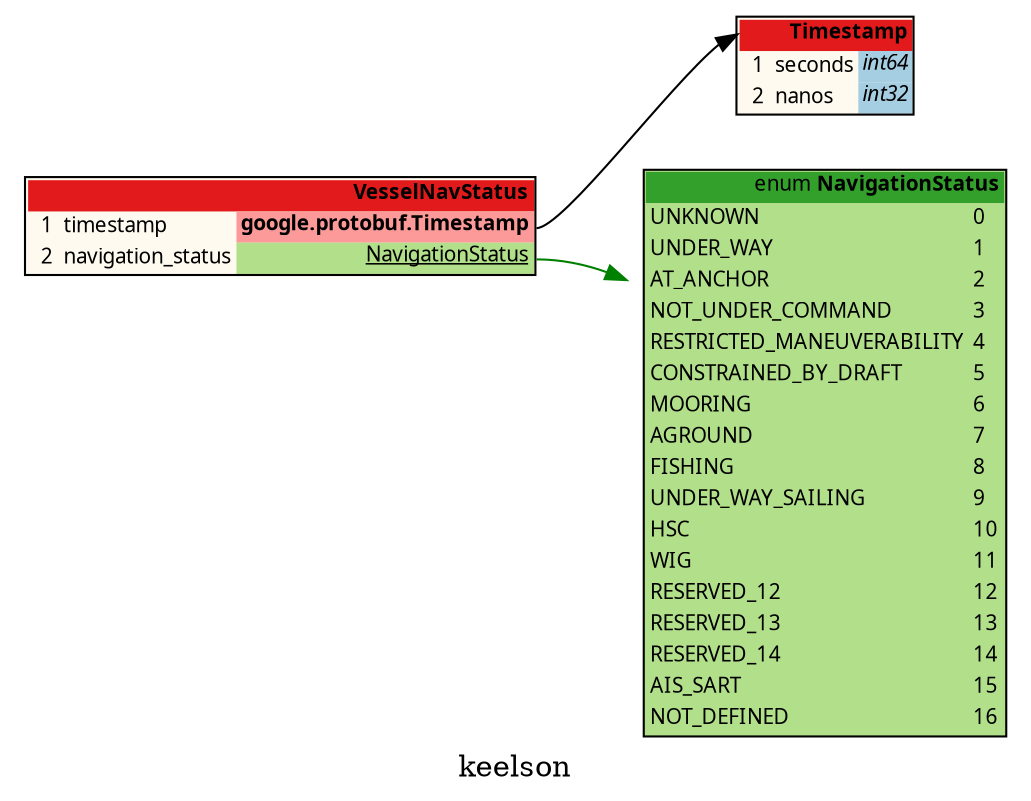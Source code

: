 /*
	do not edit:
	auto-generated by github.com/seamia/protodot
*/
digraph protodot {

	/* package:   keelson */
	/* source:    messages/payloads/VesselNavStatus.proto */
	/* selection: .VesselNavStatus */

	rankdir=LR;
	label="keelson";
	tooltip="keelson";
	bgcolor="transparent"

	node [
		shape=plaintext
		fontsize=10
		fontname="Ubuntu"
	];


	/* ------ nodes ------ */
	Node_Ja_101	[shape=plaintext tooltip="keelson.VesselNavStatus" label=<<TABLE BORDER="1" CELLBORDER="0" CELLSPACING="0" BGCOLOR="#fffaf0"><TR><TD COLSPAN="4" PORT="header" BGCOLOR="#e31a1c" ALIGN="right"><b>VesselNavStatus</b></TD></TR><TR><TD ALIGN="right"></TD><TD ALIGN="right">1</TD><TD ALIGN="left">timestamp</TD><TD BGCOLOR="#fb9a99" PORT="potimestamp" ALIGN="right"><b>google.protobuf.Timestamp</b></TD></TR><TR><TD ALIGN="right"></TD><TD ALIGN="right">2</TD><TD ALIGN="left">navigation_status</TD><TD BGCOLOR="#b2df8a" PORT="ponavigation_status" ALIGN="right"><u>NavigationStatus</u></TD></TR></TABLE>>];
	Node_Ja_100	[shape=plaintext tooltip="google.protobuf.Timestamp" label=<<TABLE BORDER="1" CELLBORDER="0" CELLSPACING="0" BGCOLOR="#fffaf0"><TR><TD COLSPAN="4" PORT="header" BGCOLOR="#e31a1c" ALIGN="right"><b>Timestamp</b></TD></TR><TR><TD ALIGN="right"></TD><TD ALIGN="right">1</TD><TD ALIGN="left">seconds</TD><TD BGCOLOR="#a6cee3" PORT="poseconds" ALIGN="right" TITLE="int64"><i>int64</i></TD></TR><TR><TD ALIGN="right"></TD><TD ALIGN="right">2</TD><TD ALIGN="left">nanos</TD><TD BGCOLOR="#a6cee3" PORT="ponanos" ALIGN="right" TITLE="int32"><i>int32</i></TD></TR></TABLE>>];
	Node_Ja_102	[shape=plaintext tooltip="NavigationStatus" label=<<TABLE BORDER="1" CELLBORDER="0" CELLSPACING="0" BGCOLOR="#b2df8a"><TR><TD COLSPAN="2" PORT="header" BGCOLOR="#33a02c" ALIGN="right">enum <b>NavigationStatus</b></TD></TR><TR><TD BGCOLOR="#b2df8a" ALIGN="left">UNKNOWN</TD><TD BGCOLOR="#b2df8a" ALIGN="left">0</TD></TR><TR><TD BGCOLOR="#b2df8a" ALIGN="left">UNDER_WAY</TD><TD BGCOLOR="#b2df8a" ALIGN="left">1</TD></TR><TR><TD BGCOLOR="#b2df8a" ALIGN="left">AT_ANCHOR</TD><TD BGCOLOR="#b2df8a" ALIGN="left">2</TD></TR><TR><TD BGCOLOR="#b2df8a" ALIGN="left">NOT_UNDER_COMMAND</TD><TD BGCOLOR="#b2df8a" ALIGN="left">3</TD></TR><TR><TD BGCOLOR="#b2df8a" ALIGN="left">RESTRICTED_MANEUVERABILITY</TD><TD BGCOLOR="#b2df8a" ALIGN="left">4</TD></TR><TR><TD BGCOLOR="#b2df8a" ALIGN="left">CONSTRAINED_BY_DRAFT</TD><TD BGCOLOR="#b2df8a" ALIGN="left">5</TD></TR><TR><TD BGCOLOR="#b2df8a" ALIGN="left">MOORING</TD><TD BGCOLOR="#b2df8a" ALIGN="left">6</TD></TR><TR><TD BGCOLOR="#b2df8a" ALIGN="left">AGROUND</TD><TD BGCOLOR="#b2df8a" ALIGN="left">7</TD></TR><TR><TD BGCOLOR="#b2df8a" ALIGN="left">FISHING</TD><TD BGCOLOR="#b2df8a" ALIGN="left">8</TD></TR><TR><TD BGCOLOR="#b2df8a" ALIGN="left">UNDER_WAY_SAILING</TD><TD BGCOLOR="#b2df8a" ALIGN="left">9</TD></TR><TR><TD BGCOLOR="#b2df8a" ALIGN="left">HSC</TD><TD BGCOLOR="#b2df8a" ALIGN="left">10</TD></TR><TR><TD BGCOLOR="#b2df8a" ALIGN="left">WIG</TD><TD BGCOLOR="#b2df8a" ALIGN="left">11</TD></TR><TR><TD BGCOLOR="#b2df8a" ALIGN="left">RESERVED_12</TD><TD BGCOLOR="#b2df8a" ALIGN="left">12</TD></TR><TR><TD BGCOLOR="#b2df8a" ALIGN="left">RESERVED_13</TD><TD BGCOLOR="#b2df8a" ALIGN="left">13</TD></TR><TR><TD BGCOLOR="#b2df8a" ALIGN="left">RESERVED_14</TD><TD BGCOLOR="#b2df8a" ALIGN="left">14</TD></TR><TR><TD BGCOLOR="#b2df8a" ALIGN="left">AIS_SART</TD><TD BGCOLOR="#b2df8a" ALIGN="left">15</TD></TR><TR><TD BGCOLOR="#b2df8a" ALIGN="left">NOT_DEFINED</TD><TD BGCOLOR="#b2df8a" ALIGN="left">16</TD></TR></TABLE>>];

	/* ------ connections ------ */
	Node_Ja_101:potimestamp:e	-> Node_Ja_100:header [color="#000000" tooltip="Ja_101 --> Ja_100"];
	Node_Ja_101:ponavigation_status:e	-> Node_Ja_102 [color="#008000" tooltip="Ja_101 --> Ja_102"];

	/* generated by github.com/seamia/protodot on Thursday, 08-May-25 19:23:51 UTC */
}
